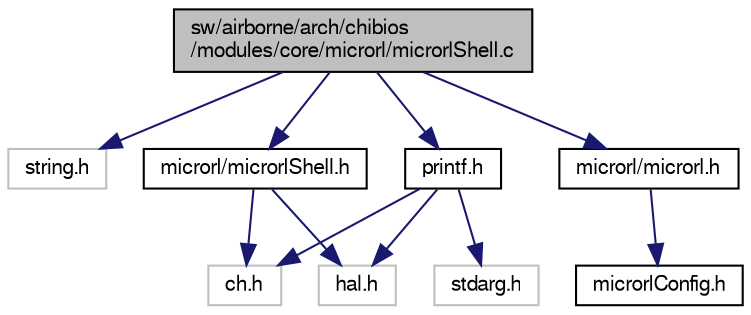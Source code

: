 digraph "sw/airborne/arch/chibios/modules/core/microrl/microrlShell.c"
{
  edge [fontname="FreeSans",fontsize="10",labelfontname="FreeSans",labelfontsize="10"];
  node [fontname="FreeSans",fontsize="10",shape=record];
  Node1 [label="sw/airborne/arch/chibios\l/modules/core/microrl/microrlShell.c",height=0.2,width=0.4,color="black", fillcolor="grey75", style="filled", fontcolor="black"];
  Node1 -> Node2 [color="midnightblue",fontsize="10",style="solid",fontname="FreeSans"];
  Node2 [label="string.h",height=0.2,width=0.4,color="grey75", fillcolor="white", style="filled"];
  Node1 -> Node3 [color="midnightblue",fontsize="10",style="solid",fontname="FreeSans"];
  Node3 [label="microrl/microrlShell.h",height=0.2,width=0.4,color="black", fillcolor="white", style="filled",URL="$microrlShell_8h.html",tooltip="Simple CLI shell header. "];
  Node3 -> Node4 [color="midnightblue",fontsize="10",style="solid",fontname="FreeSans"];
  Node4 [label="ch.h",height=0.2,width=0.4,color="grey75", fillcolor="white", style="filled"];
  Node3 -> Node5 [color="midnightblue",fontsize="10",style="solid",fontname="FreeSans"];
  Node5 [label="hal.h",height=0.2,width=0.4,color="grey75", fillcolor="white", style="filled"];
  Node1 -> Node6 [color="midnightblue",fontsize="10",style="solid",fontname="FreeSans"];
  Node6 [label="microrl/microrl.h",height=0.2,width=0.4,color="black", fillcolor="white", style="filled",URL="$microrl_8h.html"];
  Node6 -> Node7 [color="midnightblue",fontsize="10",style="solid",fontname="FreeSans"];
  Node7 [label="microrlConfig.h",height=0.2,width=0.4,color="black", fillcolor="white", style="filled",URL="$microrlConfig_8h.html"];
  Node1 -> Node8 [color="midnightblue",fontsize="10",style="solid",fontname="FreeSans"];
  Node8 [label="printf.h",height=0.2,width=0.4,color="black", fillcolor="white", style="filled",URL="$printf_8h.html",tooltip="Mini printf-like functionality. "];
  Node8 -> Node9 [color="midnightblue",fontsize="10",style="solid",fontname="FreeSans"];
  Node9 [label="stdarg.h",height=0.2,width=0.4,color="grey75", fillcolor="white", style="filled"];
  Node8 -> Node4 [color="midnightblue",fontsize="10",style="solid",fontname="FreeSans"];
  Node8 -> Node5 [color="midnightblue",fontsize="10",style="solid",fontname="FreeSans"];
}
